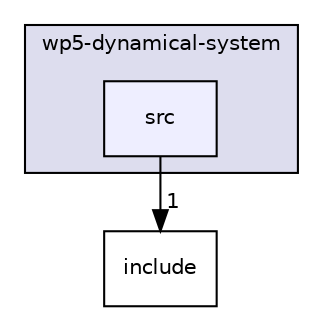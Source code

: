 digraph "/home/lmunier/Documents/robetarme/robetarme-deliverables-wp5/src/wp5-dynamical-system/src" {
  compound=true
  node [ fontsize="10", fontname="Helvetica"];
  edge [ labelfontsize="10", labelfontname="Helvetica"];
  subgraph clusterdir_e0ea8c05b5401c2a19bd76f9656679c5 {
    graph [ bgcolor="#ddddee", pencolor="black", label="wp5-dynamical-system" fontname="Helvetica", fontsize="10", URL="dir_e0ea8c05b5401c2a19bd76f9656679c5.html"]
  dir_0335d74f9c1c9961378aec15e0302768 [shape=box, label="src", style="filled", fillcolor="#eeeeff", pencolor="black", URL="dir_0335d74f9c1c9961378aec15e0302768.html"];
  }
  dir_d8ba591ce2ac55e9facc250c5fb6e0c7 [shape=box label="include" URL="dir_d8ba591ce2ac55e9facc250c5fb6e0c7.html"];
  dir_0335d74f9c1c9961378aec15e0302768->dir_d8ba591ce2ac55e9facc250c5fb6e0c7 [headlabel="1", labeldistance=1.5 headhref="dir_000042_000041.html"];
}
